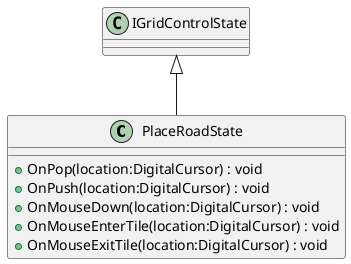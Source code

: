 @startuml
class PlaceRoadState {
    + OnPop(location:DigitalCursor) : void
    + OnPush(location:DigitalCursor) : void
    + OnMouseDown(location:DigitalCursor) : void
    + OnMouseEnterTile(location:DigitalCursor) : void
    + OnMouseExitTile(location:DigitalCursor) : void
}
IGridControlState <|-- PlaceRoadState
@enduml
